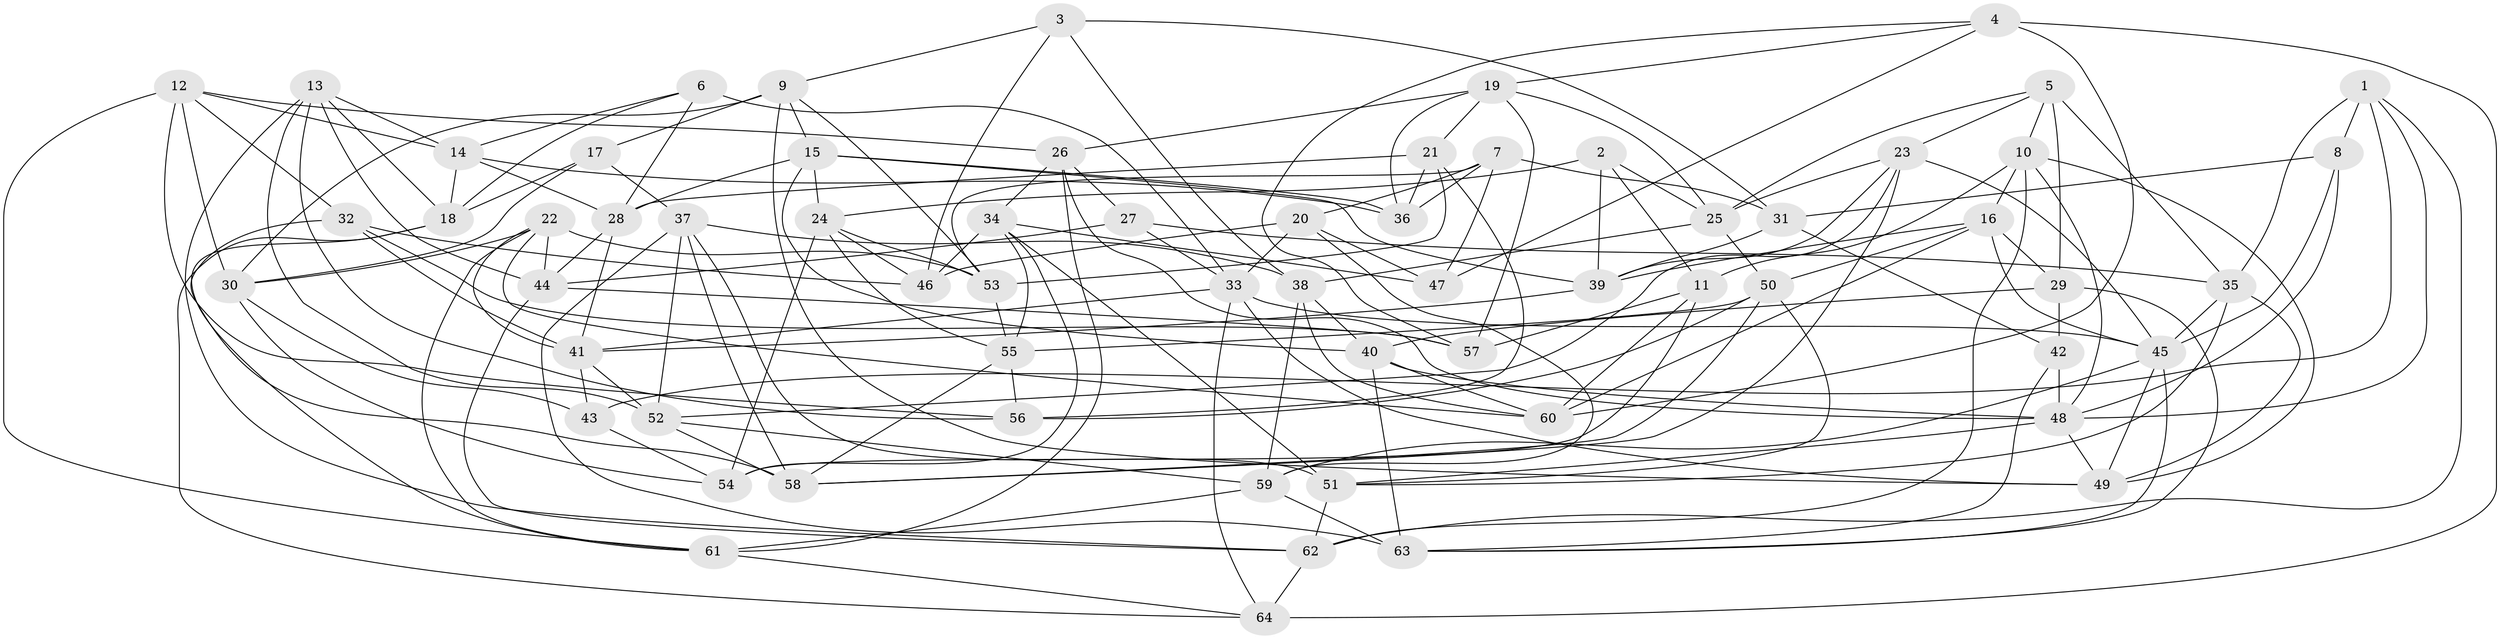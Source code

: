 // original degree distribution, {4: 1.0}
// Generated by graph-tools (version 1.1) at 2025/03/03/09/25 03:03:09]
// undirected, 64 vertices, 178 edges
graph export_dot {
graph [start="1"]
  node [color=gray90,style=filled];
  1;
  2;
  3;
  4;
  5;
  6;
  7;
  8;
  9;
  10;
  11;
  12;
  13;
  14;
  15;
  16;
  17;
  18;
  19;
  20;
  21;
  22;
  23;
  24;
  25;
  26;
  27;
  28;
  29;
  30;
  31;
  32;
  33;
  34;
  35;
  36;
  37;
  38;
  39;
  40;
  41;
  42;
  43;
  44;
  45;
  46;
  47;
  48;
  49;
  50;
  51;
  52;
  53;
  54;
  55;
  56;
  57;
  58;
  59;
  60;
  61;
  62;
  63;
  64;
  1 -- 8 [weight=2.0];
  1 -- 35 [weight=1.0];
  1 -- 43 [weight=1.0];
  1 -- 48 [weight=1.0];
  1 -- 62 [weight=1.0];
  2 -- 11 [weight=1.0];
  2 -- 24 [weight=1.0];
  2 -- 25 [weight=1.0];
  2 -- 39 [weight=1.0];
  3 -- 9 [weight=1.0];
  3 -- 31 [weight=1.0];
  3 -- 38 [weight=1.0];
  3 -- 46 [weight=1.0];
  4 -- 19 [weight=1.0];
  4 -- 47 [weight=1.0];
  4 -- 57 [weight=1.0];
  4 -- 60 [weight=1.0];
  4 -- 64 [weight=2.0];
  5 -- 10 [weight=1.0];
  5 -- 23 [weight=1.0];
  5 -- 25 [weight=1.0];
  5 -- 29 [weight=2.0];
  5 -- 35 [weight=1.0];
  6 -- 14 [weight=1.0];
  6 -- 18 [weight=1.0];
  6 -- 28 [weight=1.0];
  6 -- 33 [weight=3.0];
  7 -- 20 [weight=1.0];
  7 -- 31 [weight=1.0];
  7 -- 36 [weight=2.0];
  7 -- 47 [weight=1.0];
  7 -- 53 [weight=1.0];
  8 -- 31 [weight=2.0];
  8 -- 45 [weight=1.0];
  8 -- 48 [weight=1.0];
  9 -- 15 [weight=1.0];
  9 -- 17 [weight=1.0];
  9 -- 30 [weight=1.0];
  9 -- 49 [weight=1.0];
  9 -- 53 [weight=1.0];
  10 -- 11 [weight=1.0];
  10 -- 16 [weight=1.0];
  10 -- 48 [weight=1.0];
  10 -- 49 [weight=1.0];
  10 -- 62 [weight=1.0];
  11 -- 54 [weight=2.0];
  11 -- 57 [weight=1.0];
  11 -- 60 [weight=1.0];
  12 -- 14 [weight=1.0];
  12 -- 26 [weight=1.0];
  12 -- 30 [weight=1.0];
  12 -- 32 [weight=1.0];
  12 -- 56 [weight=1.0];
  12 -- 61 [weight=1.0];
  13 -- 14 [weight=1.0];
  13 -- 18 [weight=1.0];
  13 -- 44 [weight=1.0];
  13 -- 52 [weight=1.0];
  13 -- 56 [weight=1.0];
  13 -- 62 [weight=1.0];
  14 -- 18 [weight=1.0];
  14 -- 28 [weight=1.0];
  14 -- 36 [weight=1.0];
  15 -- 24 [weight=1.0];
  15 -- 28 [weight=1.0];
  15 -- 36 [weight=1.0];
  15 -- 39 [weight=1.0];
  15 -- 40 [weight=1.0];
  16 -- 29 [weight=1.0];
  16 -- 39 [weight=1.0];
  16 -- 45 [weight=1.0];
  16 -- 50 [weight=1.0];
  16 -- 60 [weight=1.0];
  17 -- 18 [weight=1.0];
  17 -- 30 [weight=1.0];
  17 -- 37 [weight=1.0];
  18 -- 61 [weight=1.0];
  18 -- 64 [weight=1.0];
  19 -- 21 [weight=1.0];
  19 -- 25 [weight=1.0];
  19 -- 26 [weight=1.0];
  19 -- 36 [weight=1.0];
  19 -- 57 [weight=1.0];
  20 -- 33 [weight=1.0];
  20 -- 46 [weight=2.0];
  20 -- 47 [weight=1.0];
  20 -- 59 [weight=1.0];
  21 -- 28 [weight=1.0];
  21 -- 36 [weight=1.0];
  21 -- 53 [weight=1.0];
  21 -- 56 [weight=2.0];
  22 -- 30 [weight=1.0];
  22 -- 41 [weight=1.0];
  22 -- 44 [weight=1.0];
  22 -- 53 [weight=1.0];
  22 -- 60 [weight=1.0];
  22 -- 61 [weight=1.0];
  23 -- 25 [weight=1.0];
  23 -- 39 [weight=1.0];
  23 -- 45 [weight=1.0];
  23 -- 52 [weight=1.0];
  23 -- 58 [weight=1.0];
  24 -- 46 [weight=1.0];
  24 -- 53 [weight=1.0];
  24 -- 54 [weight=1.0];
  24 -- 55 [weight=1.0];
  25 -- 38 [weight=1.0];
  25 -- 50 [weight=1.0];
  26 -- 27 [weight=1.0];
  26 -- 34 [weight=1.0];
  26 -- 48 [weight=1.0];
  26 -- 61 [weight=1.0];
  27 -- 33 [weight=1.0];
  27 -- 35 [weight=1.0];
  27 -- 44 [weight=1.0];
  28 -- 41 [weight=1.0];
  28 -- 44 [weight=1.0];
  29 -- 40 [weight=1.0];
  29 -- 42 [weight=1.0];
  29 -- 63 [weight=1.0];
  30 -- 43 [weight=1.0];
  30 -- 54 [weight=1.0];
  31 -- 39 [weight=1.0];
  31 -- 42 [weight=1.0];
  32 -- 41 [weight=1.0];
  32 -- 46 [weight=1.0];
  32 -- 57 [weight=2.0];
  32 -- 58 [weight=1.0];
  33 -- 41 [weight=2.0];
  33 -- 45 [weight=1.0];
  33 -- 49 [weight=1.0];
  33 -- 64 [weight=1.0];
  34 -- 46 [weight=1.0];
  34 -- 47 [weight=1.0];
  34 -- 51 [weight=1.0];
  34 -- 54 [weight=1.0];
  34 -- 55 [weight=1.0];
  35 -- 45 [weight=1.0];
  35 -- 49 [weight=1.0];
  35 -- 51 [weight=1.0];
  37 -- 38 [weight=1.0];
  37 -- 51 [weight=1.0];
  37 -- 52 [weight=1.0];
  37 -- 58 [weight=1.0];
  37 -- 63 [weight=1.0];
  38 -- 40 [weight=1.0];
  38 -- 59 [weight=1.0];
  38 -- 60 [weight=1.0];
  39 -- 41 [weight=1.0];
  40 -- 48 [weight=1.0];
  40 -- 60 [weight=1.0];
  40 -- 63 [weight=1.0];
  41 -- 43 [weight=1.0];
  41 -- 52 [weight=1.0];
  42 -- 48 [weight=1.0];
  42 -- 63 [weight=1.0];
  43 -- 54 [weight=1.0];
  44 -- 57 [weight=1.0];
  44 -- 62 [weight=1.0];
  45 -- 49 [weight=1.0];
  45 -- 59 [weight=1.0];
  45 -- 63 [weight=1.0];
  48 -- 49 [weight=1.0];
  48 -- 51 [weight=1.0];
  50 -- 51 [weight=1.0];
  50 -- 55 [weight=1.0];
  50 -- 56 [weight=1.0];
  50 -- 58 [weight=1.0];
  51 -- 62 [weight=1.0];
  52 -- 58 [weight=1.0];
  52 -- 59 [weight=1.0];
  53 -- 55 [weight=1.0];
  55 -- 56 [weight=1.0];
  55 -- 58 [weight=1.0];
  59 -- 61 [weight=1.0];
  59 -- 63 [weight=1.0];
  61 -- 64 [weight=1.0];
  62 -- 64 [weight=1.0];
}
